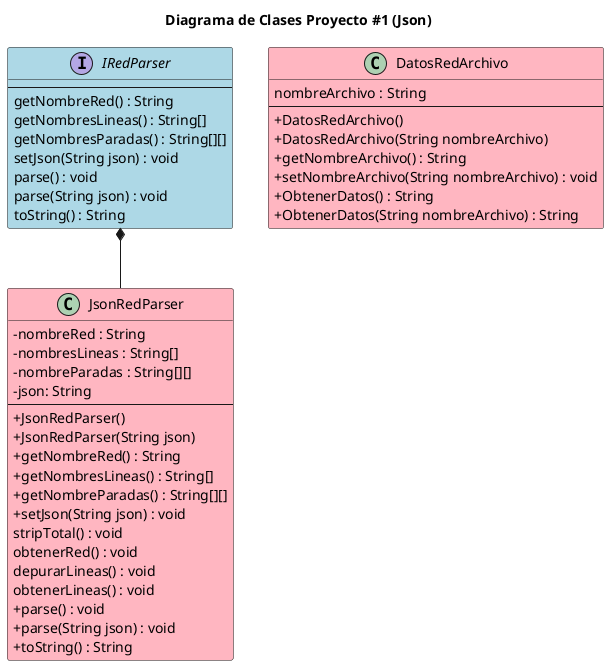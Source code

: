 @startuml

title Diagrama de Clases Proyecto #1 (Json)
skinparam ClassAttributeIconSize 0

interface IRedParser #LightBlue {
    --
    getNombreRed() : String
    getNombresLineas() : String[]
    getNombresParadas() : String[][]
    setJson(String json) : void
    parse() : void
    parse(String json) : void
    toString() : String
}

class JsonRedParser #LightPink {
    -nombreRed : String
    -nombresLineas : String[]
    -nombreParadas : String[][]
    -json: String
    --
    +JsonRedParser()
    +JsonRedParser(String json)
    +getNombreRed() : String
    +getNombresLineas() : String[]
    +getNombreParadas() : String[][]
    +setJson(String json) : void
    stripTotal() : void
    obtenerRed() : void
    depurarLineas() : void
    obtenerLineas() : void
    +parse() : void
    +parse(String json) : void
    +toString() : String
}

class DatosRedArchivo #LightPink {
    nombreArchivo : String
    --
    +DatosRedArchivo()
    +DatosRedArchivo(String nombreArchivo) 
    +getNombreArchivo() : String
    +setNombreArchivo(String nombreArchivo) : void
    +ObtenerDatos() : String
    +ObtenerDatos(String nombreArchivo) : String
}

IRedParser *-down- JsonRedParser

@enduml